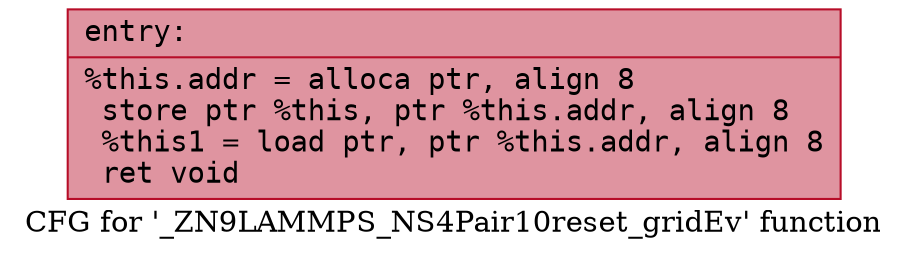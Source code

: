 digraph "CFG for '_ZN9LAMMPS_NS4Pair10reset_gridEv' function" {
	label="CFG for '_ZN9LAMMPS_NS4Pair10reset_gridEv' function";

	Node0x55f528d981b0 [shape=record,color="#b70d28ff", style=filled, fillcolor="#b70d2870" fontname="Courier",label="{entry:\l|  %this.addr = alloca ptr, align 8\l  store ptr %this, ptr %this.addr, align 8\l  %this1 = load ptr, ptr %this.addr, align 8\l  ret void\l}"];
}
